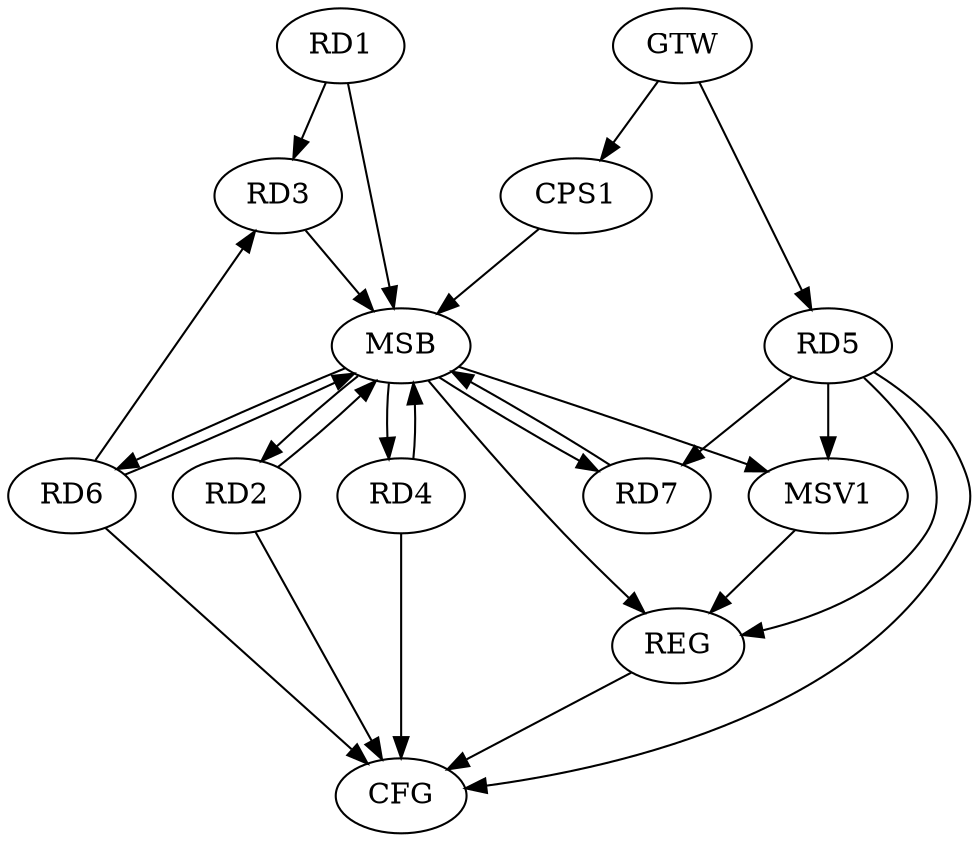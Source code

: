 strict digraph G {
  RD1 [ label="RD1" ];
  RD2 [ label="RD2" ];
  RD3 [ label="RD3" ];
  RD4 [ label="RD4" ];
  RD5 [ label="RD5" ];
  RD6 [ label="RD6" ];
  RD7 [ label="RD7" ];
  CPS1 [ label="CPS1" ];
  GTW [ label="GTW" ];
  REG [ label="REG" ];
  MSB [ label="MSB" ];
  CFG [ label="CFG" ];
  MSV1 [ label="MSV1" ];
  RD5 -> RD7;
  GTW -> RD5;
  GTW -> CPS1;
  RD5 -> REG;
  RD1 -> MSB;
  MSB -> RD7;
  MSB -> REG;
  RD2 -> MSB;
  RD3 -> MSB;
  RD4 -> MSB;
  RD6 -> MSB;
  RD7 -> MSB;
  MSB -> RD6;
  CPS1 -> MSB;
  MSB -> RD2;
  MSB -> RD4;
  RD2 -> CFG;
  RD4 -> CFG;
  RD5 -> CFG;
  RD6 -> CFG;
  REG -> CFG;
  RD6 -> RD3;
  RD1 -> RD3;
  RD5 -> MSV1;
  MSB -> MSV1;
  MSV1 -> REG;
}
